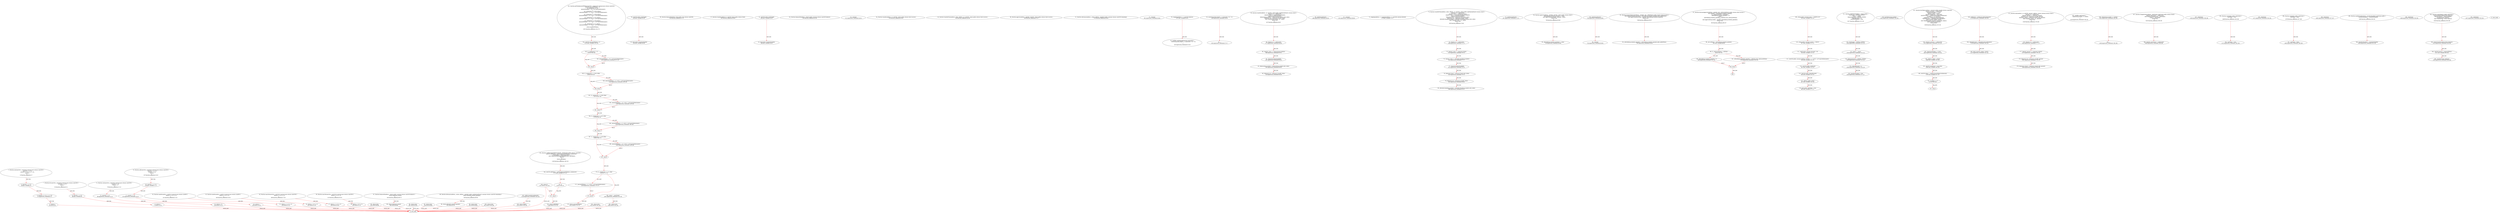 digraph  {
12 [label="2_ function mul(uint256 a, uint256 b) internal pure returns (uint256) {\n        uint256 c = a * b;\n        assert(a == 0 || c / a == b);\n        return c;\n    }\n12-function_definition-3-7", method="mul(uint256 a,uint256 b)", type_label=function_definition];
29 [label="3_ uint256 c = a * b;\n29-new_variable-4-4", method="mul(uint256 a,uint256 b)", type_label=new_variable];
37 [label="4_ assert(a == 0 || c / a == b);\n37-expression_statement-5-5", method="mul(uint256 a,uint256 b)", type_label=expression_statement];
50 [label="5_ return c;\n50-return-6-6", method="mul(uint256 a,uint256 b)", type_label=return];
52 [label="7_ function div(uint256 a, uint256 b) internal pure returns (uint256) {\n        uint256 c = a / b;\n        return c;\n    }\n52-function_definition-8-11", method="div(uint256 a,uint256 b)", type_label=function_definition];
69 [label="8_ uint256 c = a / b;\n69-new_variable-9-9", method="div(uint256 a,uint256 b)", type_label=new_variable];
77 [label="9_ return c;\n77-return-10-10", method="div(uint256 a,uint256 b)", type_label=return];
79 [label="11_ function sub(uint256 a, uint256 b) internal pure returns (uint256) {\n        assert(b <= a);\n        return a - b;\n    }\n79-function_definition-12-15", method="sub(uint256 a,uint256 b)", type_label=function_definition];
96 [label="12_ assert(b <= a);\n96-expression_statement-13-13", method="sub(uint256 a,uint256 b)", type_label=expression_statement];
103 [label="13_ return a - b;\n103-return-14-14", method="sub(uint256 a,uint256 b)", type_label=return];
107 [label="15_ function add(uint256 a, uint256 b) internal pure returns (uint256) {\n        uint256 c = a + b;\n        assert(c >= a);\n        return c;\n    }\n107-function_definition-16-20", method="add(uint256 a,uint256 b)", type_label=function_definition];
124 [label="16_ uint256 c = a + b;\n124-new_variable-17-17", method="add(uint256 a,uint256 b)", type_label=new_variable];
132 [label="17_ assert(c >= a);\n132-expression_statement-18-18", method="add(uint256 a,uint256 b)", type_label=expression_statement];
139 [label="18_ return c;\n139-return-19-19", method="add(uint256 a,uint256 b)", type_label=return];
141 [label="20_ function max64(uint64 a, uint64 b) internal pure returns (uint64) {\n        return a >= b ? a : b;\n    }\n141-function_definition-21-23", method="max64(uint64 a,uint64 b)", type_label=function_definition];
158 [label="21_ return a >= b ? a : b;\n158-return-22-22", method="max64(uint64 a,uint64 b)", type_label=return];
165 [label="23_ function min64(uint64 a, uint64 b) internal pure returns (uint64) {\n        return a < b ? a : b;\n    }\n165-function_definition-24-26", method="min64(uint64 a,uint64 b)", type_label=function_definition];
182 [label="24_ return a < b ? a : b;\n182-return-25-25", method="min64(uint64 a,uint64 b)", type_label=return];
189 [label="26_ function max256(uint256 a, uint256 b) internal pure returns (uint256) {\n        return a >= b ? a : b;\n    }\n189-function_definition-27-29", method="max256(uint256 a,uint256 b)", type_label=function_definition];
206 [label="27_ return a >= b ? a : b;\n206-return-28-28", method="max256(uint256 a,uint256 b)", type_label=return];
213 [label="29_ function min256(uint256 a, uint256 b) internal pure returns (uint256) {\n        return a < b ? a : b;\n    }\n213-function_definition-30-32", method="min256(uint256 a,uint256 b)", type_label=function_definition];
230 [label="30_ return a < b ? a : b;\n230-return-31-31", method="min256(uint256 a,uint256 b)", type_label=return];
240 [label="34_ uint256 public totalSupply;\n240-new_variable-35-35", method="", type_label=new_variable];
245 [label="35_ bool public transfersEnabled;\n245-new_variable-36-36", method="", type_label=new_variable];
250 [label="36_ function balanceOf(address who) public view returns (uint256);\n250-function_definition-37-37", method="balanceOf(address who)", type_label=function_definition];
262 [label="37_ function transfer(address to, uint256 value) public returns (bool);\n262-function_definition-38-38", method="transfer(address to,uint256 value)", type_label=function_definition];
294 [label="41_ uint256 public totalSupply;\n294-new_variable-42-42", method="", type_label=new_variable];
299 [label="42_ bool public transfersEnabled;\n299-new_variable-43-43", method="", type_label=new_variable];
304 [label="43_ function balanceOf(address _owner) public constant returns (uint256 balance);\n304-function_definition-44-44", method="balanceOf(address _owner)", type_label=function_definition];
311 [label="43_ constant\n311-expression_statement-44-44", method="balanceOf(address _owner)", type_label=expression_statement];
318 [label="44_ function transfer(address _to, uint256 _value) public returns (bool success);\n318-function_definition-45-45", method="transfer(address _to,uint256 _value)", type_label=function_definition];
334 [label="45_ function transferFrom(address _from, address _to, uint256 _value) public returns (bool success);\n334-function_definition-46-46", method="transferFrom(address _from,address _to,uint256 _value)", type_label=function_definition];
354 [label="46_ function approve(address _spender, uint256 _value) public returns (bool success);\n354-function_definition-47-47", method="approve(address _spender,uint256 _value)", type_label=function_definition];
370 [label="47_ function allowance(address _owner, address _spender) public constant returns (uint256 remaining);\n370-function_definition-48-48", method="allowance(address _owner,address _spender)", type_label=function_definition];
381 [label="47_ constant\n381-expression_statement-48-48", method="allowance(address _owner,address _spender)", type_label=expression_statement];
427 [label="53_ mapping(address => uint256) balances;\n427-new_variable-54-54", method="", type_label=new_variable];
433 [label="54_ modifier onlyPayloadSize(uint numwords) {\n        assert(msg.data.length == numwords * 32 + 4);\n        _;\n    }\n433-expression_statement-55-58", method="", type_label=expression_statement];
440 [label="55_ assert(msg.data.length == numwords * 32 + 4);\n440-expression_statement-56-56", method="", type_label=expression_statement];
455 [label="56_ _;\n455-expression_statement-57-57", method="", type_label=expression_statement];
457 [label="58_ function transfer(address _to, uint256 _value) public onlyPayloadSize(2) returns (bool) {\n        require(_to != address(0));\n        require(_value <= balances[msg.sender]);\n        require(transfersEnabled);\n        balances[msg.sender] = balances[msg.sender].sub(_value);\n        balances[_to] = balances[_to].add(_value);\n        emit Transfer(msg.sender, _to, _value);\n        return true;\n    }\n457-function_definition-59-67", method="transfer(address _to,uint256 _value)", type_label=function_definition];
468 [label="58_ onlyPayloadSize(2)\n468-expression_statement-59-59", method="transfer(address _to,uint256 _value)", type_label=expression_statement];
477 [label="59_ require(_to != address(0));\n477-expression_statement-60-60", method="transfer(address _to,uint256 _value)", type_label=expression_statement];
486 [label="60_ require(_value <= balances[msg.sender]);\n486-expression_statement-61-61", method="transfer(address _to,uint256 _value)", type_label=expression_statement];
497 [label="61_ require(transfersEnabled);\n497-expression_statement-62-62", method="transfer(address _to,uint256 _value)", type_label=expression_statement];
502 [label="62_ balances[msg.sender] = balances[msg.sender].sub(_value);\n502-expression_statement-63-63", method="transfer(address _to,uint256 _value)", type_label=expression_statement];
519 [label="63_ balances[_to] = balances[_to].add(_value);\n519-expression_statement-64-64", method="transfer(address _to,uint256 _value)", type_label=expression_statement];
542 [label="65_ return true;\n542-return-66-66", method="transfer(address _to,uint256 _value)", type_label=return];
545 [label="67_ function balanceOf(address _owner) public constant returns (uint256 balance) {\n        return balances[_owner];\n    }\n545-function_definition-68-70", method="balanceOf(address _owner)", type_label=function_definition];
552 [label="67_ constant\n552-expression_statement-68-68", method="balanceOf(address _owner)", type_label=expression_statement];
560 [label="68_ return balances[_owner];\n560-return-69-69", method="balanceOf(address _owner)", type_label=return];
573 [label="72_ mapping(address => mapping(address => uint256)) internal allowed;\n573-new_variable-73-73", method="", type_label=new_variable];
582 [label="73_ function transferFrom(address _from, address _to, uint256 _value) public onlyPayloadSize(3) returns (bool) {\n        require(_to != address(0));\n        require(_value <= balances[_from]);\n        require(_value <= allowed[_from][msg.sender]);\n        require(transfersEnabled);\n        balances[_from] = balances[_from].sub(_value);\n        balances[_to] = balances[_to].add(_value);\n        allowed[_from][msg.sender] = allowed[_from][msg.sender].sub(_value);\n        emit Transfer(_from, _to, _value);\n        return true;\n    }\n582-function_definition-74-84", method="transferFrom(address _from,address _to,uint256 _value)", type_label=function_definition];
597 [label="73_ onlyPayloadSize(3)\n597-expression_statement-74-74", method="transferFrom(address _from,address _to,uint256 _value)", type_label=expression_statement];
606 [label="74_ require(_to != address(0));\n606-expression_statement-75-75", method="transferFrom(address _from,address _to,uint256 _value)", type_label=expression_statement];
615 [label="75_ require(_value <= balances[_from]);\n615-expression_statement-76-76", method="transferFrom(address _from,address _to,uint256 _value)", type_label=expression_statement];
624 [label="76_ require(_value <= allowed[_from][msg.sender]);\n624-expression_statement-77-77", method="transferFrom(address _from,address _to,uint256 _value)", type_label=expression_statement];
637 [label="77_ require(transfersEnabled);\n637-expression_statement-78-78", method="transferFrom(address _from,address _to,uint256 _value)", type_label=expression_statement];
642 [label="78_ balances[_from] = balances[_from].sub(_value);\n642-expression_statement-79-79", method="transferFrom(address _from,address _to,uint256 _value)", type_label=expression_statement];
655 [label="79_ balances[_to] = balances[_to].add(_value);\n655-expression_statement-80-80", method="transferFrom(address _from,address _to,uint256 _value)", type_label=expression_statement];
668 [label="80_ allowed[_from][msg.sender] = allowed[_from][msg.sender].sub(_value);\n668-expression_statement-81-81", method="transferFrom(address _from,address _to,uint256 _value)", type_label=expression_statement];
697 [label="82_ return true;\n697-return-83-83", method="transferFrom(address _from,address _to,uint256 _value)", type_label=return];
700 [label="84_ function approve(address _spender, uint256 _value) public returns (bool) {\n        allowed[msg.sender][_spender] = _value;\n        emit Approval(msg.sender, _spender, _value);\n        return true;\n    }\n700-function_definition-85-89", method="approve(address _spender,uint256 _value)", type_label=function_definition];
716 [label="85_ allowed[msg.sender][_spender] = _value;\n716-expression_statement-86-86", method="approve(address _spender,uint256 _value)", type_label=expression_statement];
736 [label="87_ return true;\n736-return-88-88", method="approve(address _spender,uint256 _value)", type_label=return];
739 [label="89_ function allowance(address _owner, address _spender) public onlyPayloadSize(2) constant returns (uint256 remaining) {\n        return allowed[_owner][_spender];\n    }\n739-function_definition-90-92", method="allowance(address _owner,address _spender)", type_label=function_definition];
750 [label="89_ onlyPayloadSize(2)\n750-expression_statement-90-90", method="allowance(address _owner,address _spender)", type_label=expression_statement];
754 [label="89_ constant\n754-expression_statement-90-90", method="allowance(address _owner,address _spender)", type_label=expression_statement];
762 [label="90_ return allowed[_owner][_spender];\n762-return-91-91", method="allowance(address _owner,address _spender)", type_label=return];
768 [label="92_ function increaseApproval(address _spender, uint _addedValue) public returns (bool success) {\n        allowed[msg.sender][_spender] = allowed[msg.sender][_spender].add(_addedValue);\n        emit Approval(msg.sender, _spender, allowed[msg.sender][_spender]);\n        return true;\n    }\n768-function_definition-93-97", method="increaseApproval(address _spender,uint _addedValue)", type_label=function_definition];
785 [label="93_ allowed[msg.sender][_spender] = allowed[msg.sender][_spender].add(_addedValue);\n785-expression_statement-94-94", method="increaseApproval(address _spender,uint _addedValue)", type_label=expression_statement];
822 [label="95_ return true;\n822-return-96-96", method="increaseApproval(address _spender,uint _addedValue)", type_label=return];
825 [label="97_ function decreaseApproval(address _spender, uint _subtractedValue) public returns (bool success) {\n        uint oldValue = allowed[msg.sender][_spender];\n        if (_subtractedValue > oldValue) {\n            allowed[msg.sender][_spender] = 0;\n        } else {\n            allowed[msg.sender][_spender] = oldValue.sub(_subtractedValue);\n        }\n        emit Approval(msg.sender, _spender, allowed[msg.sender][_spender]);\n        return true;\n    }\n825-function_definition-98-107", method="decreaseApproval(address _spender,uint _subtractedValue)", type_label=function_definition];
842 [label="98_ uint oldValue = allowed[msg.sender][_spender];\n842-new_variable-99-99", method="decreaseApproval(address _spender,uint _subtractedValue)", type_label=new_variable];
854 [label="99_ if__subtractedValue > oldValue\n854-if-100-104", method="decreaseApproval(address _spender,uint _subtractedValue)", type_label=if];
2394 [label="99_ end_if", method="decreaseApproval(address _spender,uint _subtractedValue)", type_label=end_if];
859 [label="100_ allowed[msg.sender][_spender] = 0;\n859-expression_statement-101-101", method="decreaseApproval(address _spender,uint _subtractedValue)", type_label=expression_statement];
870 [label="102_ allowed[msg.sender][_spender] = oldValue.sub(_subtractedValue);\n870-expression_statement-103-103", method="decreaseApproval(address _spender,uint _subtractedValue)", type_label=expression_statement];
901 [label="105_ return true;\n901-return-106-106", method="decreaseApproval(address _spender,uint _subtractedValue)", type_label=return];
910 [label="109_ string public constant name = \"SWIFTS CO\";\n910-new_variable-110-110", method="", type_label=new_variable];
917 [label="110_ string public constant symbol = \"SWCO\";\n917-new_variable-111-111", method="", type_label=new_variable];
924 [label="111_ uint8 public constant decimals =18;\n924-new_variable-112-112", method="", type_label=new_variable];
930 [label="112_ uint256 public constant INITIAL_SUPPLY = 1 * 10**9 * (10**uint256(decimals));\n930-new_variable-113-113", method="", type_label=new_variable];
947 [label="113_ uint256 public weiRaised;\n947-new_variable-114-114", method="", type_label=new_variable];
952 [label="114_ uint256 public tokenAllocated;\n952-new_variable-115-115", method="", type_label=new_variable];
957 [label="115_ address public owner;\n957-new_variable-116-116", method="", type_label=new_variable];
962 [label="116_ bool public saleToken = true;\n962-new_variable-117-117", method="", type_label=new_variable];
1017 [label="121_ function SWIFTSCO(address _owner) public {\n        totalSupply = INITIAL_SUPPLY;\n        owner = _owner;\n        balances[owner] = INITIAL_SUPPLY;\n        tokenAllocated = 0;\n        transfersEnabled = true;\n    }\n1017-function_definition-122-128", method="SWIFTSCO(address _owner)", type_label=function_definition];
1025 [label="122_ totalSupply = INITIAL_SUPPLY;\n1025-expression_statement-123-123", method="SWIFTSCO(address _owner)", type_label=expression_statement];
1029 [label="123_ owner = _owner;\n1029-expression_statement-124-124", method="SWIFTSCO(address _owner)", type_label=expression_statement];
1033 [label="124_ balances[owner] = INITIAL_SUPPLY;\n1033-expression_statement-125-125", method="SWIFTSCO(address _owner)", type_label=expression_statement];
1039 [label="125_ tokenAllocated = 0;\n1039-expression_statement-126-126", method="SWIFTSCO(address _owner)", type_label=expression_statement];
1043 [label="126_ transfersEnabled = true;\n1043-expression_statement-127-127", method="SWIFTSCO(address _owner)", type_label=expression_statement];
1052 [label="129_ buyTokens(msg.sender);\n1052-expression_statement-130-130", method="", type_label=expression_statement];
1059 [label="131_ function buyTokens(address _investor) public payable returns (uint256){\n        require(_investor != address(0));\n        require(saleToken == true);\n        address wallet = owner;\n        uint256 weiAmount = msg.value;\n        uint256 tokens = validPurchaseTokens(weiAmount);\n        if (tokens == 0) {revert();}\n        weiRaised = weiRaised.add(weiAmount);\n        tokenAllocated = tokenAllocated.add(tokens);\n        mint(_investor, tokens, owner);\n        emit TokenPurchase(_investor, weiAmount, tokens);\n        wallet.transfer(weiAmount);\n        return tokens;\n    }\n1059-function_definition-132-145", method="buyTokens(address _investor)", type_label=function_definition];
1072 [label="132_ require(_investor != address(0));\n1072-expression_statement-133-133", method="buyTokens(address _investor)", type_label=expression_statement];
1081 [label="133_ require(saleToken == true);\n1081-expression_statement-134-134", method="buyTokens(address _investor)", type_label=expression_statement];
1089 [label="134_ address wallet = owner;\n1089-new_variable-135-135", method="buyTokens(address _investor)", type_label=new_variable];
1095 [label="135_ uint256 weiAmount = msg.value;\n1095-new_variable-136-136", method="buyTokens(address _investor)", type_label=new_variable];
1103 [label="136_ uint256 tokens = validPurchaseTokens(weiAmount);\n1103-new_variable-137-137", method="buyTokens(address _investor)", type_label=new_variable];
1112 [label="137_ if_tokens == 0\n1112-if-138-138", method="buyTokens(address _investor)", type_label=if];
2652 [label="137_ end_if", method="buyTokens(address _investor)", type_label=end_if];
1119 [label="138_ weiRaised = weiRaised.add(weiAmount);\n1119-expression_statement-139-139", method="buyTokens(address _investor)", type_label=expression_statement];
1128 [label="139_ tokenAllocated = tokenAllocated.add(tokens);\n1128-expression_statement-140-140", method="buyTokens(address _investor)", type_label=expression_statement];
1137 [label="140_ mint(_investor, tokens, owner);\n1137-expression_statement-141-141", method="buyTokens(address _investor)", type_label=expression_statement];
1154 [label="142_ wallet.transfer(weiAmount);\n1154-expression_statement-143-143", method="buyTokens(address _investor)", type_label=expression_statement];
1161 [label="143_ return tokens;\n1161-return-144-144", method="buyTokens(address _investor)", type_label=return];
1163 [label="145_ function validPurchaseTokens(uint256 _weiAmount) public returns (uint256) {\n        uint256 addTokens = getTotalAmountOfTokens(_weiAmount);\n        if (addTokens > balances[owner]) {\n            emit TokenLimitReached(tokenAllocated, addTokens);\n            return 0;\n        }\n        return addTokens;\n    }\n1163-function_definition-146-153", method="validPurchaseTokens(uint256 _weiAmount)", type_label=function_definition];
1175 [label="146_ uint256 addTokens = getTotalAmountOfTokens(_weiAmount);\n1175-new_variable-147-147", method="validPurchaseTokens(uint256 _weiAmount)", type_label=new_variable];
1184 [label="147_ if\n1184-if-148-151", method="validPurchaseTokens(uint256 _weiAmount)", type_label=if];
2724 [label="147_ end_if", method="validPurchaseTokens(uint256 _weiAmount)", type_label=end_if];
1197 [label="149_ return 0;\n1197-return-150-150", method="validPurchaseTokens(uint256 _weiAmount)", type_label=return];
1199 [label="151_ return addTokens;\n1199-return-152-152", method="validPurchaseTokens(uint256 _weiAmount)", type_label=return];
1201 [label="153_ function getTotalAmountOfTokens(uint256 _weiAmount) internal pure returns (uint256) {\n        uint256 amountOfTokens = 0;\n        if(_weiAmount == 0){\n            amountOfTokens = 20 * (10**uint256(decimals));\n        }\n        if( _weiAmount == 0.001 ether){\n            amountOfTokens = 3 * 10**1 * (10**uint256(decimals));\n        }\n        if( _weiAmount == 0.005 ether){\n            amountOfTokens = 15 * 10**1 * (10**uint256(decimals));\n        }\n        if( _weiAmount == 0.01 ether){\n            amountOfTokens = 3 * 10**2 * (10**uint256(decimals));\n        }\n        if( _weiAmount == 0.05 ether){\n            amountOfTokens = 15 * 10**2 * (10**uint256(decimals));\n        }\n        if( _weiAmount == 0.1 ether){\n            amountOfTokens = 3 * 10**3 * (10**uint256(decimals));\n        }\n        return amountOfTokens;\n    }\n1201-function_definition-154-175", method="getTotalAmountOfTokens(uint256 _weiAmount)", type_label=function_definition];
1214 [label="154_ uint256 amountOfTokens = 0;\n1214-new_variable-155-155", method="getTotalAmountOfTokens(uint256 _weiAmount)", type_label=new_variable];
1220 [label="155_ if__weiAmount == 0\n1220-if-156-158", method="getTotalAmountOfTokens(uint256 _weiAmount)", type_label=if];
2760 [label="155_ end_if", method="getTotalAmountOfTokens(uint256 _weiAmount)", type_label=end_if];
1225 [label="156_ amountOfTokens = 20 * (10**uint256(decimals));\n1225-expression_statement-157-157", method="getTotalAmountOfTokens(uint256 _weiAmount)", type_label=expression_statement];
1236 [label="158_ if__weiAmount == 0.001 ether\n1236-if-159-161", method="getTotalAmountOfTokens(uint256 _weiAmount)", type_label=if];
2776 [label="158_ end_if", method="getTotalAmountOfTokens(uint256 _weiAmount)", type_label=end_if];
1242 [label="159_ amountOfTokens = 3 * 10**1 * (10**uint256(decimals));\n1242-expression_statement-160-160", method="getTotalAmountOfTokens(uint256 _weiAmount)", type_label=expression_statement];
1257 [label="161_ if__weiAmount == 0.005 ether\n1257-if-162-164", method="getTotalAmountOfTokens(uint256 _weiAmount)", type_label=if];
2797 [label="161_ end_if", method="getTotalAmountOfTokens(uint256 _weiAmount)", type_label=end_if];
1263 [label="162_ amountOfTokens = 15 * 10**1 * (10**uint256(decimals));\n1263-expression_statement-163-163", method="getTotalAmountOfTokens(uint256 _weiAmount)", type_label=expression_statement];
1278 [label="164_ if__weiAmount == 0.01 ether\n1278-if-165-167", method="getTotalAmountOfTokens(uint256 _weiAmount)", type_label=if];
2818 [label="164_ end_if", method="getTotalAmountOfTokens(uint256 _weiAmount)", type_label=end_if];
1284 [label="165_ amountOfTokens = 3 * 10**2 * (10**uint256(decimals));\n1284-expression_statement-166-166", method="getTotalAmountOfTokens(uint256 _weiAmount)", type_label=expression_statement];
1299 [label="167_ if__weiAmount == 0.05 ether\n1299-if-168-170", method="getTotalAmountOfTokens(uint256 _weiAmount)", type_label=if];
2839 [label="167_ end_if", method="getTotalAmountOfTokens(uint256 _weiAmount)", type_label=end_if];
1305 [label="168_ amountOfTokens = 15 * 10**2 * (10**uint256(decimals));\n1305-expression_statement-169-169", method="getTotalAmountOfTokens(uint256 _weiAmount)", type_label=expression_statement];
1320 [label="170_ if__weiAmount == 0.1 ether\n1320-if-171-173", method="getTotalAmountOfTokens(uint256 _weiAmount)", type_label=if];
2860 [label="170_ end_if", method="getTotalAmountOfTokens(uint256 _weiAmount)", type_label=end_if];
1326 [label="171_ amountOfTokens = 3 * 10**3 * (10**uint256(decimals));\n1326-expression_statement-172-172", method="getTotalAmountOfTokens(uint256 _weiAmount)", type_label=expression_statement];
1341 [label="173_ return amountOfTokens;\n1341-return-174-174", method="getTotalAmountOfTokens(uint256 _weiAmount)", type_label=return];
1343 [label="175_ function mint(address _to, uint256 _amount, address _owner) internal returns (bool) {\n        require(_to != address(0));\n        require(_amount <= balances[_owner]);\n        balances[_to] = balances[_to].add(_amount);\n        balances[_owner] = balances[_owner].sub(_amount);\n        emit Transfer(_owner, _to, _amount);\n        return true;\n    }\n1343-function_definition-176-183", method="mint(address _to,uint256 _amount,address _owner)", type_label=function_definition];
1363 [label="176_ require(_to != address(0));\n1363-expression_statement-177-177", method="mint(address _to,uint256 _amount,address _owner)", type_label=expression_statement];
1372 [label="177_ require(_amount <= balances[_owner]);\n1372-expression_statement-178-178", method="mint(address _to,uint256 _amount,address _owner)", type_label=expression_statement];
1381 [label="178_ balances[_to] = balances[_to].add(_amount);\n1381-expression_statement-179-179", method="mint(address _to,uint256 _amount,address _owner)", type_label=expression_statement];
1394 [label="179_ balances[_owner] = balances[_owner].sub(_amount);\n1394-expression_statement-180-180", method="mint(address _to,uint256 _amount,address _owner)", type_label=expression_statement];
1415 [label="181_ return true;\n1415-return-182-182", method="mint(address _to,uint256 _amount,address _owner)", type_label=return];
1418 [label="183_ modifier onlyOwner() {\n        require(msg.sender == owner);\n        _;\n    }\n1418-expression_statement-184-187", method="", type_label=expression_statement];
1421 [label="184_ require(msg.sender == owner);\n1421-expression_statement-185-185", method="", type_label=expression_statement];
1430 [label="185_ _;\n1430-expression_statement-186-186", method="", type_label=expression_statement];
1432 [label="187_ function changeOwner(address _newOwner) onlyOwner public returns (bool){\n        require(_newOwner != address(0));\n        emit OwnerChanged(owner, _newOwner);\n        owner = _newOwner;\n        return true;\n    }\n1432-function_definition-188-193", method="changeOwner(address _newOwner)", type_label=function_definition];
1438 [label="187_ onlyOwner\n1438-expression_statement-188-188", method="changeOwner(address _newOwner)", type_label=expression_statement];
1446 [label="188_ require(_newOwner != address(0));\n1446-expression_statement-189-189", method="changeOwner(address _newOwner)", type_label=expression_statement];
1461 [label="190_ owner = _newOwner;\n1461-expression_statement-191-191", method="changeOwner(address _newOwner)", type_label=expression_statement];
1465 [label="191_ return true;\n1465-return-192-192", method="changeOwner(address _newOwner)", type_label=return];
1468 [label="193_ function startSale() public onlyOwner {\n        saleToken = true;\n    }\n1468-function_definition-194-196", method="startSale()", type_label=function_definition];
1471 [label="193_ onlyOwner\n1471-expression_statement-194-194", method="startSale()", type_label=expression_statement];
1474 [label="194_ saleToken = true;\n1474-expression_statement-195-195", method="startSale()", type_label=expression_statement];
1479 [label="196_ function stopSale() public onlyOwner {\n        saleToken = false;\n    }\n1479-function_definition-197-199", method="stopSale()", type_label=function_definition];
1482 [label="196_ onlyOwner\n1482-expression_statement-197-197", method="stopSale()", type_label=expression_statement];
1485 [label="197_ saleToken = false;\n1485-expression_statement-198-198", method="stopSale()", type_label=expression_statement];
1490 [label="199_ function enableTransfers(bool _transfersEnabled) onlyOwner public {\n        transfersEnabled = _transfersEnabled;\n    }\n1490-function_definition-200-202", method="enableTransfers(bool _transfersEnabled)", type_label=function_definition];
1496 [label="199_ onlyOwner\n1496-expression_statement-200-200", method="enableTransfers(bool _transfersEnabled)", type_label=expression_statement];
1500 [label="200_ transfersEnabled = _transfersEnabled;\n1500-expression_statement-201-201", method="enableTransfers(bool _transfersEnabled)", type_label=expression_statement];
1504 [label="202_ function claimTokens() public onlyOwner {\n        owner.transfer(address(this).balance);\n        uint256 balance = balanceOf(this);\n        transfer(owner, balance);\n        emit Transfer(this, owner, balance);\n    }\n1504-function_definition-203-208", method="claimTokens()", type_label=function_definition];
1507 [label="202_ onlyOwner\n1507-expression_statement-203-203", method="claimTokens()", type_label=expression_statement];
1510 [label="203_ owner.transfer(address(this).balance);\n1510-expression_statement-204-204", method="claimTokens()", type_label=expression_statement];
1521 [label="204_ uint256 balance = balanceOf(this);\n1521-new_variable-205-205", method="claimTokens()", type_label=new_variable];
1530 [label="205_ transfer(owner, balance);\n1530-expression_statement-206-206", method="claimTokens()", type_label=expression_statement];
1 [label="0_ start_node", method="", type_label=start];
2 [label="0_ exit_node", method="", type_label=exit];
885;
12 -> 29  [color=red, controlflow_type=next_line, edge_type=CFG_edge, key=0, label=next_line];
29 -> 37  [color=red, controlflow_type=next_line, edge_type=CFG_edge, key=0, label=next_line];
37 -> 50  [color=red, controlflow_type=next_line, edge_type=CFG_edge, key=0, label=next_line];
50 -> 2  [color=red, controlflow_type=return_exit, edge_type=CFG_edge, key=0, label=return_exit];
52 -> 69  [color=red, controlflow_type=next_line, edge_type=CFG_edge, key=0, label=next_line];
69 -> 77  [color=red, controlflow_type=next_line, edge_type=CFG_edge, key=0, label=next_line];
77 -> 2  [color=red, controlflow_type=return_exit, edge_type=CFG_edge, key=0, label=return_exit];
79 -> 96  [color=red, controlflow_type=next_line, edge_type=CFG_edge, key=0, label=next_line];
96 -> 103  [color=red, controlflow_type=next_line, edge_type=CFG_edge, key=0, label=next_line];
103 -> 2  [color=red, controlflow_type=return_exit, edge_type=CFG_edge, key=0, label=return_exit];
107 -> 124  [color=red, controlflow_type=next_line, edge_type=CFG_edge, key=0, label=next_line];
124 -> 132  [color=red, controlflow_type=next_line, edge_type=CFG_edge, key=0, label=next_line];
132 -> 139  [color=red, controlflow_type=next_line, edge_type=CFG_edge, key=0, label=next_line];
139 -> 2  [color=red, controlflow_type=return_exit, edge_type=CFG_edge, key=0, label=return_exit];
141 -> 158  [color=red, controlflow_type=next_line, edge_type=CFG_edge, key=0, label=next_line];
158 -> 2  [color=red, controlflow_type=return_exit, edge_type=CFG_edge, key=0, label=return_exit];
165 -> 182  [color=red, controlflow_type=next_line, edge_type=CFG_edge, key=0, label=next_line];
182 -> 2  [color=red, controlflow_type=return_exit, edge_type=CFG_edge, key=0, label=return_exit];
189 -> 206  [color=red, controlflow_type=next_line, edge_type=CFG_edge, key=0, label=next_line];
206 -> 2  [color=red, controlflow_type=return_exit, edge_type=CFG_edge, key=0, label=return_exit];
213 -> 230  [color=red, controlflow_type=next_line, edge_type=CFG_edge, key=0, label=next_line];
230 -> 2  [color=red, controlflow_type=return_exit, edge_type=CFG_edge, key=0, label=return_exit];
240 -> 245  [color=red, controlflow_type=next_line, edge_type=CFG_edge, key=0, label=next_line];
294 -> 299  [color=red, controlflow_type=next_line, edge_type=CFG_edge, key=0, label=next_line];
427 -> 433  [color=red, controlflow_type=next_line, edge_type=CFG_edge, key=0, label=next_line];
440 -> 455  [color=red, controlflow_type=next_line, edge_type=CFG_edge, key=0, label=next_line];
457 -> 477  [color=red, controlflow_type=next_line, edge_type=CFG_edge, key=0, label=next_line];
477 -> 486  [color=red, controlflow_type=next_line, edge_type=CFG_edge, key=0, label=next_line];
486 -> 497  [color=red, controlflow_type=next_line, edge_type=CFG_edge, key=0, label=next_line];
497 -> 502  [color=red, controlflow_type=next_line, edge_type=CFG_edge, key=0, label=next_line];
502 -> 519  [color=red, controlflow_type=next_line, edge_type=CFG_edge, key=0, label=next_line];
542 -> 2  [color=red, controlflow_type=return_exit, edge_type=CFG_edge, key=0, label=return_exit];
545 -> 560  [color=red, controlflow_type=next_line, edge_type=CFG_edge, key=0, label=next_line];
560 -> 2  [color=red, controlflow_type=return_exit, edge_type=CFG_edge, key=0, label=return_exit];
582 -> 606  [color=red, controlflow_type=next_line, edge_type=CFG_edge, key=0, label=next_line];
606 -> 615  [color=red, controlflow_type=next_line, edge_type=CFG_edge, key=0, label=next_line];
615 -> 624  [color=red, controlflow_type=next_line, edge_type=CFG_edge, key=0, label=next_line];
624 -> 637  [color=red, controlflow_type=next_line, edge_type=CFG_edge, key=0, label=next_line];
637 -> 642  [color=red, controlflow_type=next_line, edge_type=CFG_edge, key=0, label=next_line];
642 -> 655  [color=red, controlflow_type=next_line, edge_type=CFG_edge, key=0, label=next_line];
655 -> 668  [color=red, controlflow_type=next_line, edge_type=CFG_edge, key=0, label=next_line];
697 -> 2  [color=red, controlflow_type=return_exit, edge_type=CFG_edge, key=0, label=return_exit];
700 -> 716  [color=red, controlflow_type=next_line, edge_type=CFG_edge, key=0, label=next_line];
736 -> 2  [color=red, controlflow_type=return_exit, edge_type=CFG_edge, key=0, label=return_exit];
739 -> 762  [color=red, controlflow_type=next_line, edge_type=CFG_edge, key=0, label=next_line];
750 -> 754  [color=red, controlflow_type=next_line, edge_type=CFG_edge, key=0, label=next_line];
762 -> 2  [color=red, controlflow_type=return_exit, edge_type=CFG_edge, key=0, label=return_exit];
768 -> 785  [color=red, controlflow_type=next_line, edge_type=CFG_edge, key=0, label=next_line];
822 -> 2  [color=red, controlflow_type=return_exit, edge_type=CFG_edge, key=0, label=return_exit];
825 -> 842  [color=red, controlflow_type=next_line, edge_type=CFG_edge, key=0, label=next_line];
842 -> 854  [color=red, controlflow_type=next_line, edge_type=CFG_edge, key=0, label=next_line];
854 -> 859  [color=red, controlflow_type=pos_next, edge_type=CFG_edge, key=0, label=pos_next];
854 -> 870  [color=red, controlflow_type=neg_next, edge_type=CFG_edge, key=0, label=neg_next];
2394 -> 885  [color=red, controlflow_type=next_line, edge_type=CFG_edge, key=0, label=next_line];
859 -> 2394  [color=red, controlflow_type=end_if, edge_type=CFG_edge, key=0, label=end_if];
870 -> 2394  [color=red, controlflow_type=end_if, edge_type=CFG_edge, key=0, label=end_if];
901 -> 2  [color=red, controlflow_type=return_exit, edge_type=CFG_edge, key=0, label=return_exit];
910 -> 917  [color=red, controlflow_type=next_line, edge_type=CFG_edge, key=0, label=next_line];
917 -> 924  [color=red, controlflow_type=next_line, edge_type=CFG_edge, key=0, label=next_line];
924 -> 930  [color=red, controlflow_type=next_line, edge_type=CFG_edge, key=0, label=next_line];
930 -> 947  [color=red, controlflow_type=next_line, edge_type=CFG_edge, key=0, label=next_line];
947 -> 952  [color=red, controlflow_type=next_line, edge_type=CFG_edge, key=0, label=next_line];
952 -> 957  [color=red, controlflow_type=next_line, edge_type=CFG_edge, key=0, label=next_line];
957 -> 962  [color=red, controlflow_type=next_line, edge_type=CFG_edge, key=0, label=next_line];
1017 -> 1025  [color=red, controlflow_type=next_line, edge_type=CFG_edge, key=0, label=next_line];
1025 -> 1029  [color=red, controlflow_type=next_line, edge_type=CFG_edge, key=0, label=next_line];
1029 -> 1033  [color=red, controlflow_type=next_line, edge_type=CFG_edge, key=0, label=next_line];
1033 -> 1039  [color=red, controlflow_type=next_line, edge_type=CFG_edge, key=0, label=next_line];
1039 -> 1043  [color=red, controlflow_type=next_line, edge_type=CFG_edge, key=0, label=next_line];
1059 -> 1072  [color=red, controlflow_type=next_line, edge_type=CFG_edge, key=0, label=next_line];
1072 -> 1081  [color=red, controlflow_type=next_line, edge_type=CFG_edge, key=0, label=next_line];
1081 -> 1089  [color=red, controlflow_type=next_line, edge_type=CFG_edge, key=0, label=next_line];
1089 -> 1095  [color=red, controlflow_type=next_line, edge_type=CFG_edge, key=0, label=next_line];
1095 -> 1103  [color=red, controlflow_type=next_line, edge_type=CFG_edge, key=0, label=next_line];
1103 -> 1112  [color=red, controlflow_type=next_line, edge_type=CFG_edge, key=0, label=next_line];
1112 -> 2652  [color=red, controlflow_type=neg_next, edge_type=CFG_edge, key=0, label=neg_next];
1119 -> 1128  [color=red, controlflow_type=next_line, edge_type=CFG_edge, key=0, label=next_line];
1128 -> 1137  [color=red, controlflow_type=next_line, edge_type=CFG_edge, key=0, label=next_line];
1154 -> 1161  [color=red, controlflow_type=next_line, edge_type=CFG_edge, key=0, label=next_line];
1161 -> 2  [color=red, controlflow_type=return_exit, edge_type=CFG_edge, key=0, label=return_exit];
1163 -> 1175  [color=red, controlflow_type=next_line, edge_type=CFG_edge, key=0, label=next_line];
1175 -> 1184  [color=red, controlflow_type=next_line, edge_type=CFG_edge, key=0, label=next_line];
1184 -> 2724  [color=red, controlflow_type=neg_next, edge_type=CFG_edge, key=0, label=neg_next];
2724 -> 1199  [color=red, controlflow_type=next_line, edge_type=CFG_edge, key=0, label=next_line];
1197 -> 2724  [color=red, controlflow_type=end_if, edge_type=CFG_edge, key=0, label=end_if];
1197 -> 2  [color=red, controlflow_type=return_exit, edge_type=CFG_edge, key=0, label=return_exit];
1199 -> 2  [color=red, controlflow_type=return_exit, edge_type=CFG_edge, key=0, label=return_exit];
1201 -> 1214  [color=red, controlflow_type=next_line, edge_type=CFG_edge, key=0, label=next_line];
1214 -> 1220  [color=red, controlflow_type=next_line, edge_type=CFG_edge, key=0, label=next_line];
1220 -> 1225  [color=red, controlflow_type=pos_next, edge_type=CFG_edge, key=0, label=pos_next];
1220 -> 2760  [color=red, controlflow_type=neg_next, edge_type=CFG_edge, key=0, label=neg_next];
2760 -> 1236  [color=red, controlflow_type=next_line, edge_type=CFG_edge, key=0, label=next_line];
1225 -> 2760  [color=red, controlflow_type=end_if, edge_type=CFG_edge, key=0, label=end_if];
1236 -> 1242  [color=red, controlflow_type=pos_next, edge_type=CFG_edge, key=0, label=pos_next];
1236 -> 2776  [color=red, controlflow_type=neg_next, edge_type=CFG_edge, key=0, label=neg_next];
2776 -> 1257  [color=red, controlflow_type=next_line, edge_type=CFG_edge, key=0, label=next_line];
1242 -> 2776  [color=red, controlflow_type=end_if, edge_type=CFG_edge, key=0, label=end_if];
1257 -> 1263  [color=red, controlflow_type=pos_next, edge_type=CFG_edge, key=0, label=pos_next];
1257 -> 2797  [color=red, controlflow_type=neg_next, edge_type=CFG_edge, key=0, label=neg_next];
2797 -> 1278  [color=red, controlflow_type=next_line, edge_type=CFG_edge, key=0, label=next_line];
1263 -> 2797  [color=red, controlflow_type=end_if, edge_type=CFG_edge, key=0, label=end_if];
1278 -> 1284  [color=red, controlflow_type=pos_next, edge_type=CFG_edge, key=0, label=pos_next];
1278 -> 2818  [color=red, controlflow_type=neg_next, edge_type=CFG_edge, key=0, label=neg_next];
2818 -> 1299  [color=red, controlflow_type=next_line, edge_type=CFG_edge, key=0, label=next_line];
1284 -> 2818  [color=red, controlflow_type=end_if, edge_type=CFG_edge, key=0, label=end_if];
1299 -> 1305  [color=red, controlflow_type=pos_next, edge_type=CFG_edge, key=0, label=pos_next];
1299 -> 2839  [color=red, controlflow_type=neg_next, edge_type=CFG_edge, key=0, label=neg_next];
2839 -> 1320  [color=red, controlflow_type=next_line, edge_type=CFG_edge, key=0, label=next_line];
1305 -> 2839  [color=red, controlflow_type=end_if, edge_type=CFG_edge, key=0, label=end_if];
1320 -> 1326  [color=red, controlflow_type=pos_next, edge_type=CFG_edge, key=0, label=pos_next];
1320 -> 2860  [color=red, controlflow_type=neg_next, edge_type=CFG_edge, key=0, label=neg_next];
2860 -> 1341  [color=red, controlflow_type=next_line, edge_type=CFG_edge, key=0, label=next_line];
1326 -> 2860  [color=red, controlflow_type=end_if, edge_type=CFG_edge, key=0, label=end_if];
1341 -> 2  [color=red, controlflow_type=return_exit, edge_type=CFG_edge, key=0, label=return_exit];
1343 -> 1363  [color=red, controlflow_type=next_line, edge_type=CFG_edge, key=0, label=next_line];
1363 -> 1372  [color=red, controlflow_type=next_line, edge_type=CFG_edge, key=0, label=next_line];
1372 -> 1381  [color=red, controlflow_type=next_line, edge_type=CFG_edge, key=0, label=next_line];
1381 -> 1394  [color=red, controlflow_type=next_line, edge_type=CFG_edge, key=0, label=next_line];
1415 -> 2  [color=red, controlflow_type=return_exit, edge_type=CFG_edge, key=0, label=return_exit];
1421 -> 1430  [color=red, controlflow_type=next_line, edge_type=CFG_edge, key=0, label=next_line];
1432 -> 1446  [color=red, controlflow_type=next_line, edge_type=CFG_edge, key=0, label=next_line];
1461 -> 1465  [color=red, controlflow_type=next_line, edge_type=CFG_edge, key=0, label=next_line];
1465 -> 2  [color=red, controlflow_type=return_exit, edge_type=CFG_edge, key=0, label=return_exit];
1468 -> 1474  [color=red, controlflow_type=next_line, edge_type=CFG_edge, key=0, label=next_line];
1479 -> 1485  [color=red, controlflow_type=next_line, edge_type=CFG_edge, key=0, label=next_line];
1490 -> 1500  [color=red, controlflow_type=next_line, edge_type=CFG_edge, key=0, label=next_line];
1504 -> 1510  [color=red, controlflow_type=next_line, edge_type=CFG_edge, key=0, label=next_line];
1510 -> 1521  [color=red, controlflow_type=next_line, edge_type=CFG_edge, key=0, label=next_line];
1521 -> 1530  [color=red, controlflow_type=next_line, edge_type=CFG_edge, key=0, label=next_line];
}
